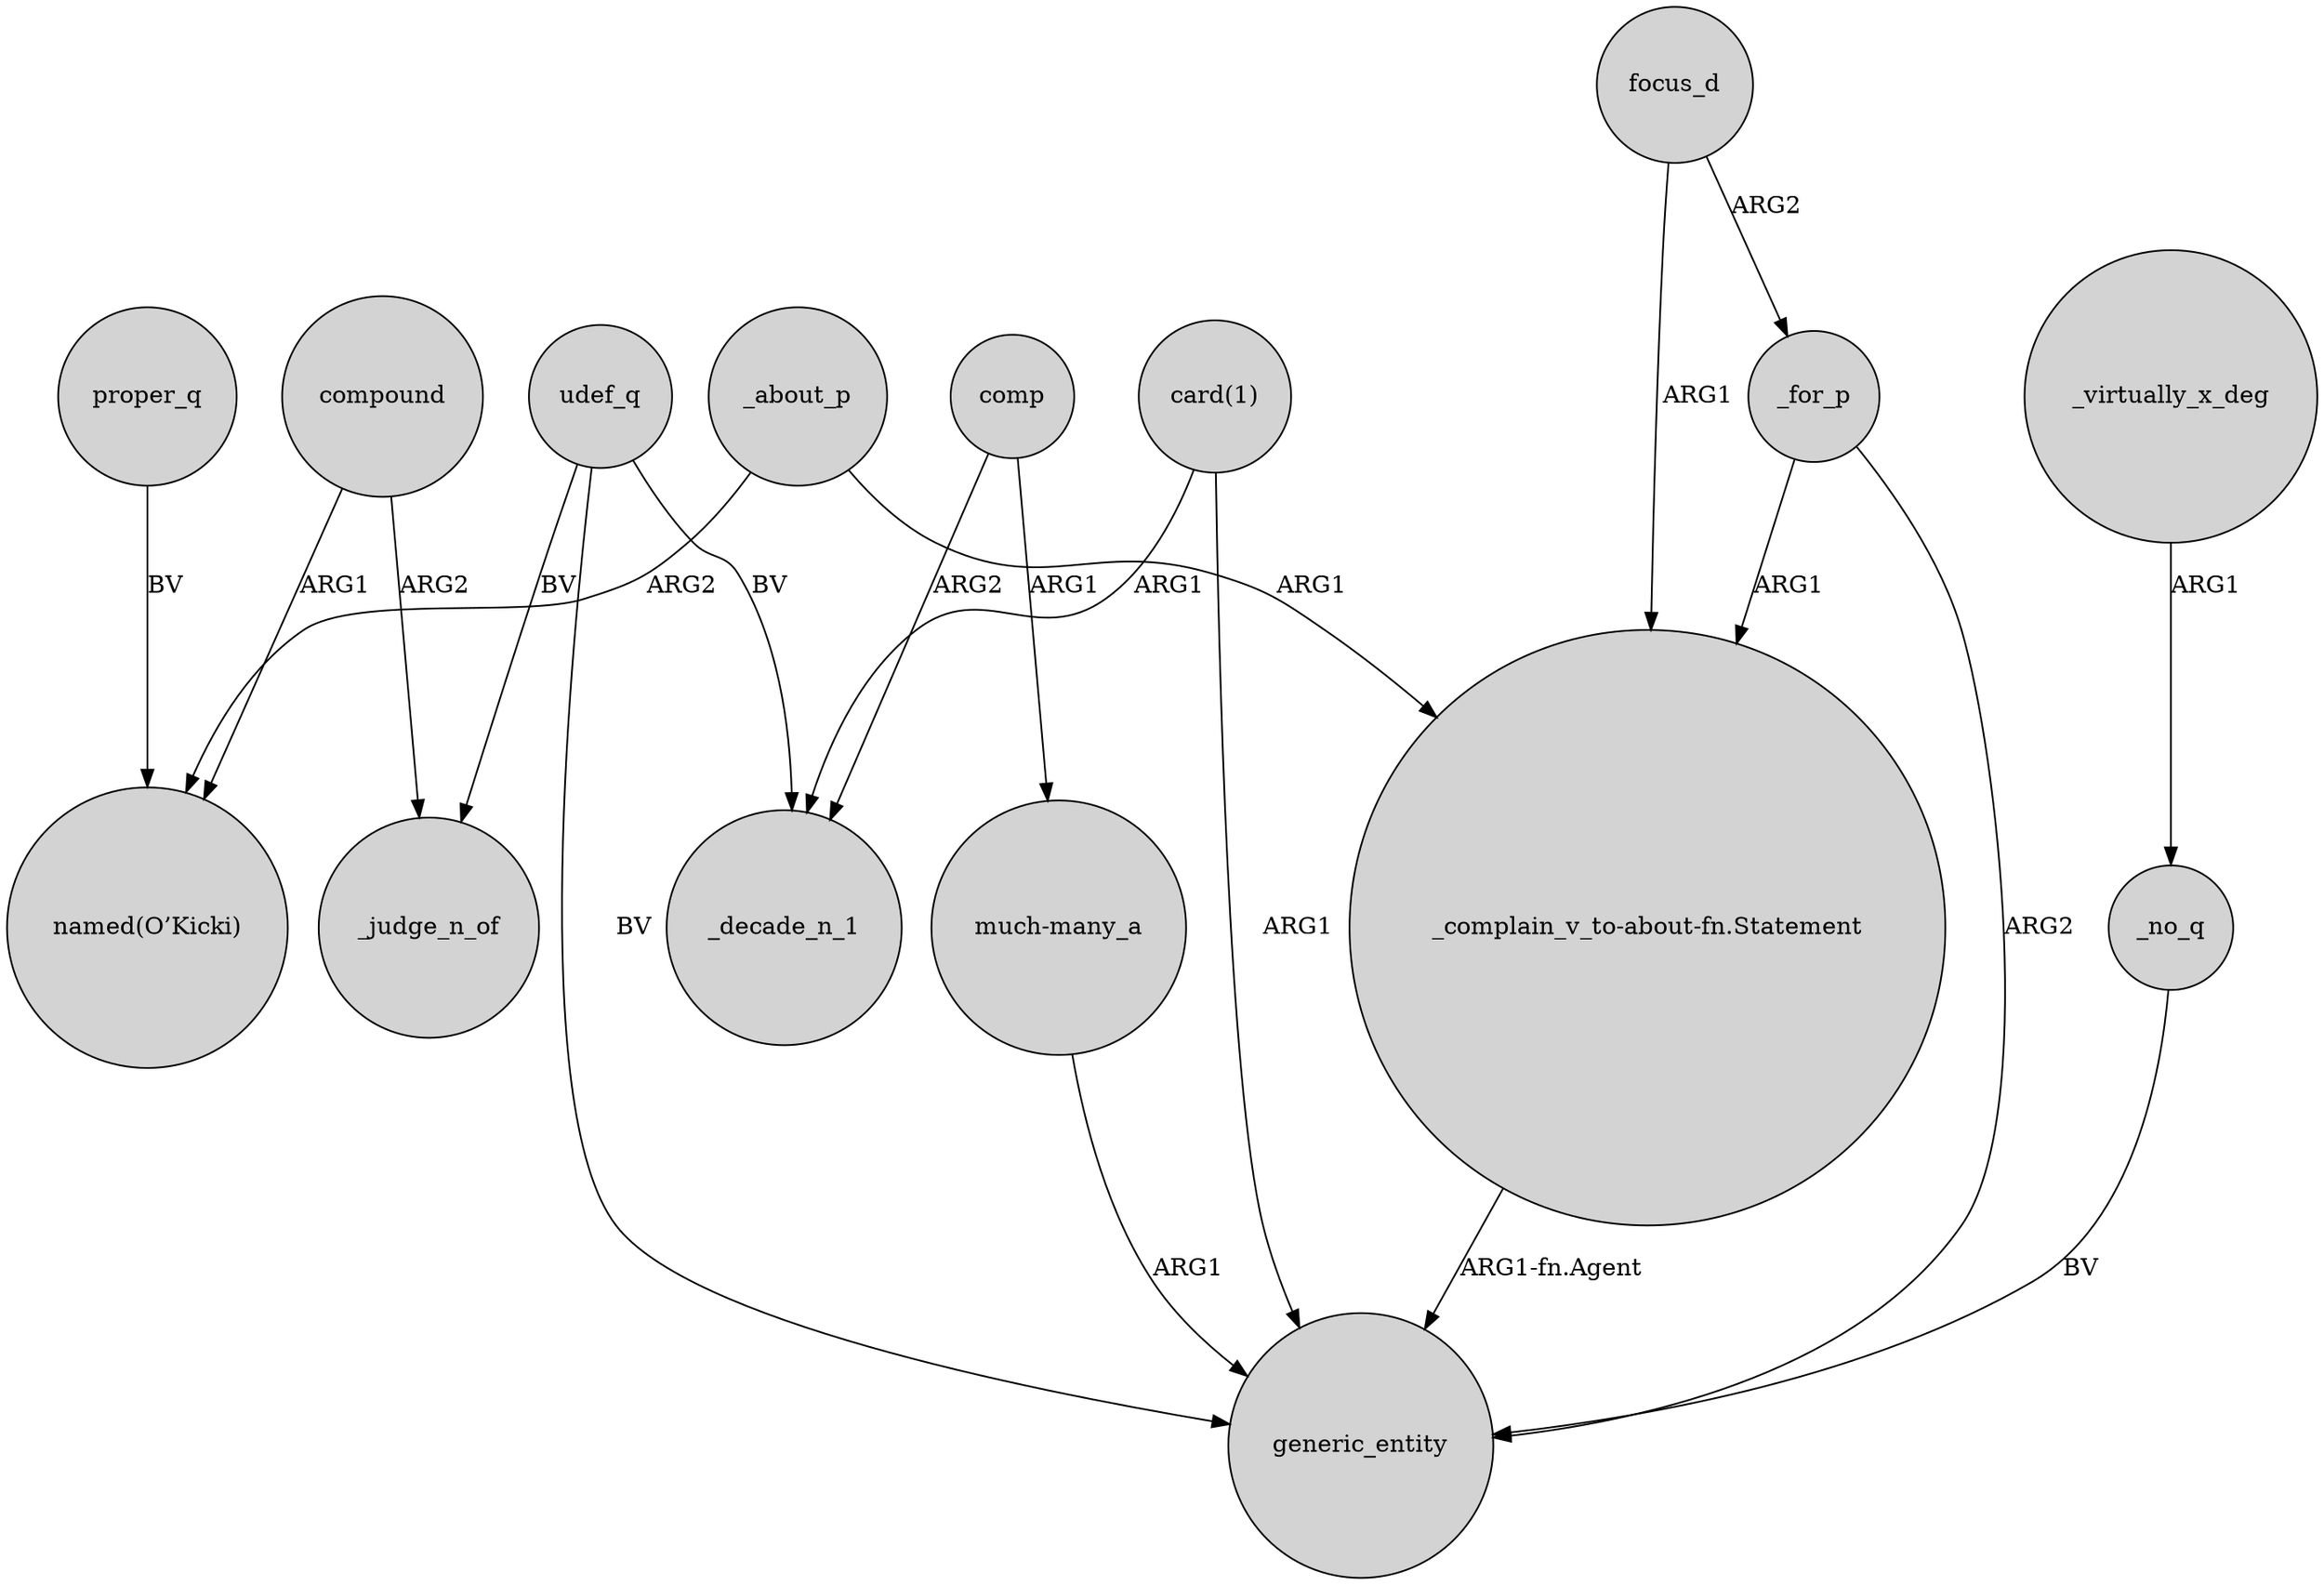 digraph {
	node [shape=circle style=filled]
	compound -> "named(O’Kicki)" [label=ARG1]
	udef_q -> generic_entity [label=BV]
	"much-many_a" -> generic_entity [label=ARG1]
	_about_p -> "_complain_v_to-about-fn.Statement" [label=ARG1]
	compound -> _judge_n_of [label=ARG2]
	_for_p -> "_complain_v_to-about-fn.Statement" [label=ARG1]
	_for_p -> generic_entity [label=ARG2]
	proper_q -> "named(O’Kicki)" [label=BV]
	_no_q -> generic_entity [label=BV]
	focus_d -> _for_p [label=ARG2]
	udef_q -> _judge_n_of [label=BV]
	comp -> _decade_n_1 [label=ARG2]
	comp -> "much-many_a" [label=ARG1]
	focus_d -> "_complain_v_to-about-fn.Statement" [label=ARG1]
	_about_p -> "named(O’Kicki)" [label=ARG2]
	"_complain_v_to-about-fn.Statement" -> generic_entity [label="ARG1-fn.Agent"]
	"card(1)" -> generic_entity [label=ARG1]
	_virtually_x_deg -> _no_q [label=ARG1]
	"card(1)" -> _decade_n_1 [label=ARG1]
	udef_q -> _decade_n_1 [label=BV]
}
